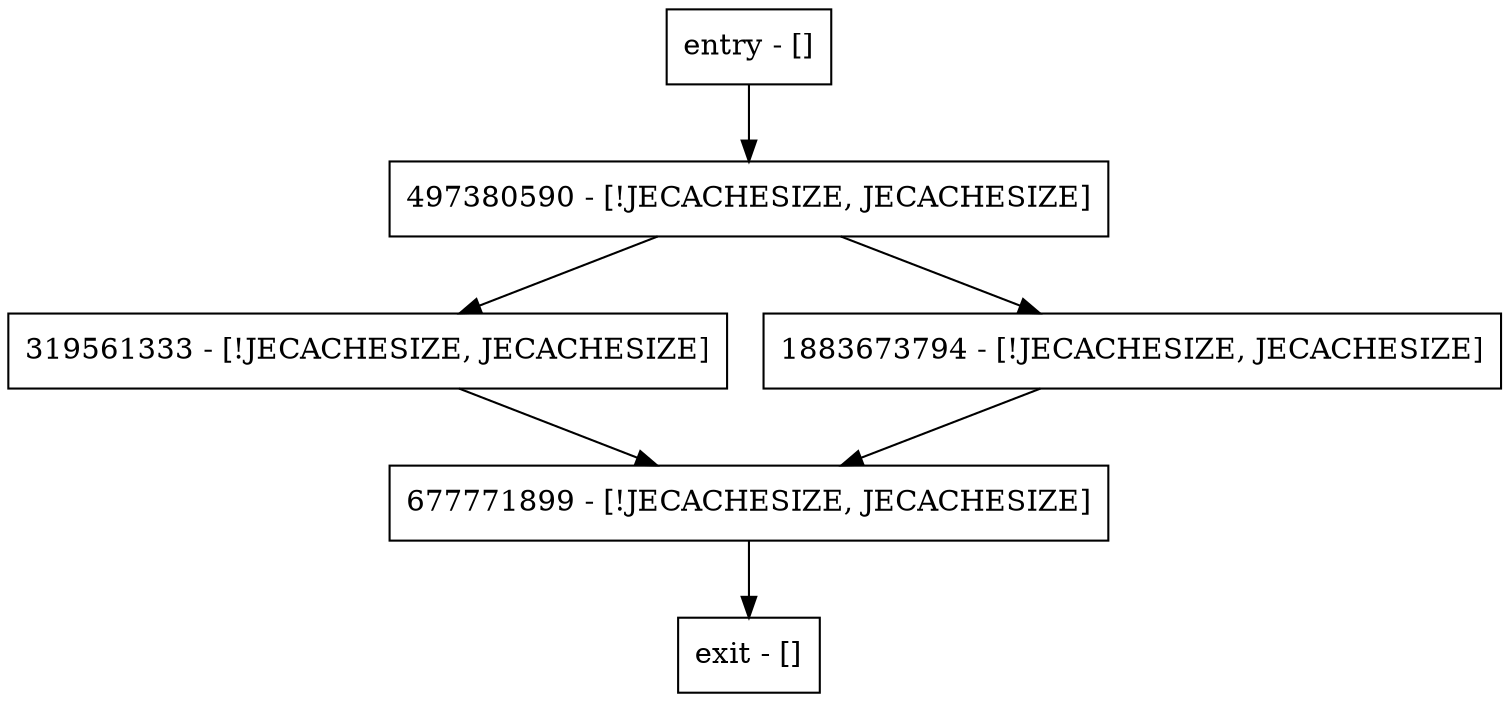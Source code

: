 digraph <clinit> {
node [shape=record];
497380590 [label="497380590 - [!JECACHESIZE, JECACHESIZE]"];
entry [label="entry - []"];
exit [label="exit - []"];
319561333 [label="319561333 - [!JECACHESIZE, JECACHESIZE]"];
677771899 [label="677771899 - [!JECACHESIZE, JECACHESIZE]"];
1883673794 [label="1883673794 - [!JECACHESIZE, JECACHESIZE]"];
entry;
exit;
497380590 -> 319561333;
497380590 -> 1883673794;
entry -> 497380590;
319561333 -> 677771899;
677771899 -> exit;
1883673794 -> 677771899;
}
